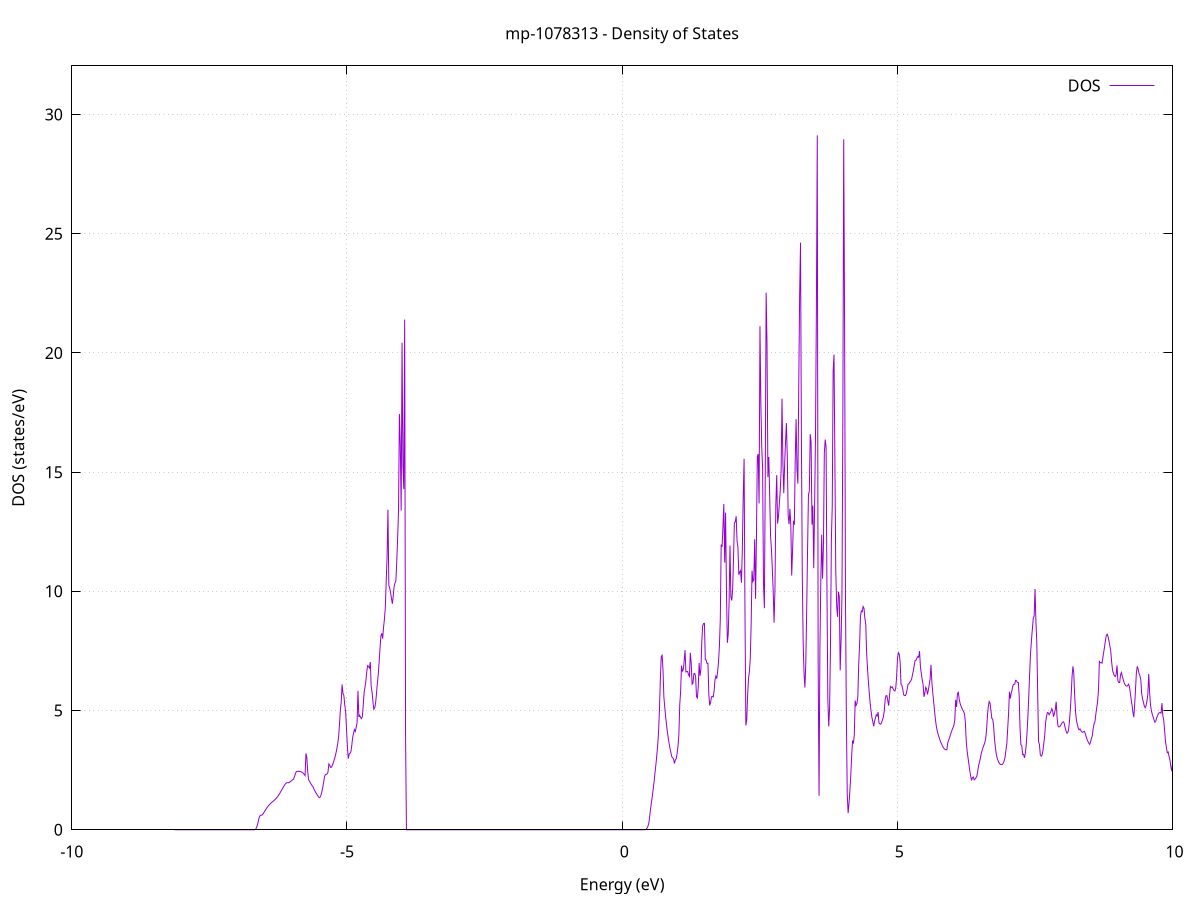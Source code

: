 set title 'mp-1078313 - Density of States'
set xlabel 'Energy (eV)'
set ylabel 'DOS (states/eV)'
set grid
set xrange [-10:10]
set yrange [0:32.042]
set xzeroaxis lt -1
set terminal png size 800,600
set output 'mp-1078313_dos_gnuplot.png'
plot '-' using 1:2 with lines title 'DOS'
-8.132000 0.000000
-8.116000 0.000000
-8.099900 0.000000
-8.083900 0.000000
-8.067900 0.000000
-8.051900 0.000000
-8.035900 0.000000
-8.019800 0.000000
-8.003800 0.000000
-7.987800 0.000000
-7.971800 0.000000
-7.955800 0.000000
-7.939800 0.000000
-7.923700 0.000000
-7.907700 0.000000
-7.891700 0.000000
-7.875700 0.000000
-7.859700 0.000000
-7.843600 0.000000
-7.827600 0.000000
-7.811600 0.000000
-7.795600 0.000000
-7.779600 0.000000
-7.763600 0.000000
-7.747500 0.000000
-7.731500 0.000000
-7.715500 0.000000
-7.699500 0.000000
-7.683500 0.000000
-7.667400 0.000000
-7.651400 0.000000
-7.635400 0.000000
-7.619400 0.000000
-7.603400 0.000000
-7.587400 0.000000
-7.571300 0.000000
-7.555300 0.000000
-7.539300 0.000000
-7.523300 0.000000
-7.507300 0.000000
-7.491200 0.000000
-7.475200 0.000000
-7.459200 0.000000
-7.443200 0.000000
-7.427200 0.000000
-7.411100 0.000000
-7.395100 0.000000
-7.379100 0.000000
-7.363100 0.000000
-7.347100 0.000000
-7.331100 0.000000
-7.315000 0.000000
-7.299000 0.000000
-7.283000 0.000000
-7.267000 0.000000
-7.251000 0.000000
-7.234900 0.000000
-7.218900 0.000000
-7.202900 0.000000
-7.186900 0.000000
-7.170900 0.000000
-7.154900 0.000000
-7.138800 0.000000
-7.122800 0.000000
-7.106800 0.000000
-7.090800 0.000000
-7.074800 0.000000
-7.058700 0.000000
-7.042700 0.000000
-7.026700 0.000000
-7.010700 0.000000
-6.994700 0.000000
-6.978700 0.000000
-6.962600 0.000000
-6.946600 0.000000
-6.930600 0.000000
-6.914600 0.000000
-6.898600 0.000000
-6.882500 0.000000
-6.866500 0.000000
-6.850500 0.000000
-6.834500 0.000000
-6.818500 0.000000
-6.802400 0.000000
-6.786400 0.000000
-6.770400 0.000000
-6.754400 0.000000
-6.738400 0.000000
-6.722400 0.000000
-6.706300 0.000000
-6.690300 0.000000
-6.674300 0.000200
-6.658300 0.026800
-6.642300 0.098400
-6.626200 0.215000
-6.610200 0.361300
-6.594200 0.523900
-6.578200 0.593300
-6.562200 0.614900
-6.546200 0.610500
-6.530100 0.650300
-6.514100 0.707400
-6.498100 0.766000
-6.482100 0.825800
-6.466100 0.883400
-6.450000 0.937300
-6.434000 0.987400
-6.418000 1.032900
-6.402000 1.068800
-6.386000 1.109400
-6.369900 1.142900
-6.353900 1.173700
-6.337900 1.203100
-6.321900 1.235300
-6.305900 1.271600
-6.289900 1.311600
-6.273800 1.352700
-6.257800 1.398000
-6.241800 1.448900
-6.225800 1.506400
-6.209800 1.571500
-6.193700 1.640000
-6.177700 1.701400
-6.161700 1.764500
-6.145700 1.828800
-6.129700 1.891700
-6.113700 1.940100
-6.097600 1.967100
-6.081600 1.976800
-6.065600 1.972400
-6.049600 1.983100
-6.033600 2.012700
-6.017500 2.041900
-6.001500 2.070700
-5.985500 2.099200
-5.969500 2.127300
-5.953500 2.230300
-5.937500 2.347100
-5.921400 2.439600
-5.905400 2.449800
-5.889400 2.453600
-5.873400 2.452700
-5.857400 2.447200
-5.841300 2.437100
-5.825300 2.422200
-5.809300 2.400900
-5.793300 2.368100
-5.777300 2.324100
-5.761200 2.274100
-5.745200 3.203700
-5.729200 3.022300
-5.713200 2.436400
-5.697200 2.103300
-5.681200 2.034600
-5.665100 1.968800
-5.649100 1.906000
-5.633100 1.846000
-5.617100 1.802700
-5.601100 1.707400
-5.585000 1.641800
-5.569000 1.570400
-5.553000 1.514600
-5.537000 1.452200
-5.521000 1.391300
-5.505000 1.349200
-5.488900 1.366600
-5.472900 1.445900
-5.456900 1.594200
-5.440900 1.769400
-5.424900 1.969300
-5.408800 2.219500
-5.392800 2.312400
-5.376800 2.322000
-5.360800 2.342900
-5.344800 2.419500
-5.328800 2.761900
-5.312700 2.707200
-5.296700 2.614100
-5.280700 2.628400
-5.264700 2.709400
-5.248700 2.809300
-5.232600 2.931300
-5.216600 3.046100
-5.200600 3.210700
-5.184600 3.395800
-5.168600 3.605500
-5.152500 3.888300
-5.136500 4.393500
-5.120500 4.998500
-5.104500 5.352500
-5.088500 6.096400
-5.072500 5.718400
-5.056400 5.630900
-5.040400 5.234700
-5.024400 4.960500
-5.008400 4.237700
-4.992400 3.494600
-4.976300 2.984400
-4.960300 3.178400
-4.944300 3.206600
-4.928300 3.270900
-4.912300 3.548800
-4.896300 3.876900
-4.880200 4.055400
-4.864200 4.202900
-4.848200 4.123000
-4.832200 4.302600
-4.816200 4.494300
-4.800100 5.825500
-4.784100 4.727400
-4.768100 4.799500
-4.752100 4.711200
-4.736100 4.662200
-4.720000 4.760200
-4.704000 5.244400
-4.688000 5.765600
-4.672000 5.996600
-4.656000 6.256200
-4.640000 6.645000
-4.623900 6.887000
-4.607900 6.846100
-4.591900 6.784900
-4.575900 7.035900
-4.559900 6.018700
-4.543800 5.767500
-4.527800 5.365500
-4.511800 5.053400
-4.495800 5.115900
-4.479800 5.309700
-4.463800 5.707400
-4.447700 6.156100
-4.431700 6.502300
-4.415700 7.035400
-4.399700 7.611100
-4.383700 8.130200
-4.367600 8.237900
-4.351600 8.018200
-4.335600 8.481900
-4.319600 8.835500
-4.303600 9.300400
-4.287600 10.393000
-4.271500 11.420500
-4.255500 13.422700
-4.239500 10.251500
-4.223500 10.146500
-4.207500 9.948500
-4.191400 9.704100
-4.175400 9.480000
-4.159400 9.811600
-4.143400 10.205900
-4.127400 10.350700
-4.111300 10.443000
-4.095300 11.254100
-4.079300 12.242300
-4.063300 13.359400
-4.047300 17.441200
-4.031300 16.176900
-4.015200 13.389800
-3.999200 20.432600
-3.983200 15.266600
-3.967200 14.288300
-3.951200 21.401900
-3.935100 3.861100
-3.919100 0.000000
-3.903100 0.000000
-3.887100 0.000000
-3.871100 0.000000
-3.855100 0.000000
-3.839000 0.000000
-3.823000 0.000000
-3.807000 0.000000
-3.791000 0.000000
-3.775000 0.000000
-3.758900 0.000000
-3.742900 0.000000
-3.726900 0.000000
-3.710900 0.000000
-3.694900 0.000000
-3.678800 0.000000
-3.662800 0.000000
-3.646800 0.000000
-3.630800 0.000000
-3.614800 0.000000
-3.598800 0.000000
-3.582700 0.000000
-3.566700 0.000000
-3.550700 0.000000
-3.534700 0.000000
-3.518700 0.000000
-3.502600 0.000000
-3.486600 0.000000
-3.470600 0.000000
-3.454600 0.000000
-3.438600 0.000000
-3.422600 0.000000
-3.406500 0.000000
-3.390500 0.000000
-3.374500 0.000000
-3.358500 0.000000
-3.342500 0.000000
-3.326400 0.000000
-3.310400 0.000000
-3.294400 0.000000
-3.278400 0.000000
-3.262400 0.000000
-3.246400 0.000000
-3.230300 0.000000
-3.214300 0.000000
-3.198300 0.000000
-3.182300 0.000000
-3.166300 0.000000
-3.150200 0.000000
-3.134200 0.000000
-3.118200 0.000000
-3.102200 0.000000
-3.086200 0.000000
-3.070100 0.000000
-3.054100 0.000000
-3.038100 0.000000
-3.022100 0.000000
-3.006100 0.000000
-2.990100 0.000000
-2.974000 0.000000
-2.958000 0.000000
-2.942000 0.000000
-2.926000 0.000000
-2.910000 0.000000
-2.893900 0.000000
-2.877900 0.000000
-2.861900 0.000000
-2.845900 0.000000
-2.829900 0.000000
-2.813900 0.000000
-2.797800 0.000000
-2.781800 0.000000
-2.765800 0.000000
-2.749800 0.000000
-2.733800 0.000000
-2.717700 0.000000
-2.701700 0.000000
-2.685700 0.000000
-2.669700 0.000000
-2.653700 0.000000
-2.637700 0.000000
-2.621600 0.000000
-2.605600 0.000000
-2.589600 0.000000
-2.573600 0.000000
-2.557600 0.000000
-2.541500 0.000000
-2.525500 0.000000
-2.509500 0.000000
-2.493500 0.000000
-2.477500 0.000000
-2.461400 0.000000
-2.445400 0.000000
-2.429400 0.000000
-2.413400 0.000000
-2.397400 0.000000
-2.381400 0.000000
-2.365300 0.000000
-2.349300 0.000000
-2.333300 0.000000
-2.317300 0.000000
-2.301300 0.000000
-2.285200 0.000000
-2.269200 0.000000
-2.253200 0.000000
-2.237200 0.000000
-2.221200 0.000000
-2.205200 0.000000
-2.189100 0.000000
-2.173100 0.000000
-2.157100 0.000000
-2.141100 0.000000
-2.125100 0.000000
-2.109000 0.000000
-2.093000 0.000000
-2.077000 0.000000
-2.061000 0.000000
-2.045000 0.000000
-2.028900 0.000000
-2.012900 0.000000
-1.996900 0.000000
-1.980900 0.000000
-1.964900 0.000000
-1.948900 0.000000
-1.932800 0.000000
-1.916800 0.000000
-1.900800 0.000000
-1.884800 0.000000
-1.868800 0.000000
-1.852700 0.000000
-1.836700 0.000000
-1.820700 0.000000
-1.804700 0.000000
-1.788700 0.000000
-1.772700 0.000000
-1.756600 0.000000
-1.740600 0.000000
-1.724600 0.000000
-1.708600 0.000000
-1.692600 0.000000
-1.676500 0.000000
-1.660500 0.000000
-1.644500 0.000000
-1.628500 0.000000
-1.612500 0.000000
-1.596500 0.000000
-1.580400 0.000000
-1.564400 0.000000
-1.548400 0.000000
-1.532400 0.000000
-1.516400 0.000000
-1.500300 0.000000
-1.484300 0.000000
-1.468300 0.000000
-1.452300 0.000000
-1.436300 0.000000
-1.420200 0.000000
-1.404200 0.000000
-1.388200 0.000000
-1.372200 0.000000
-1.356200 0.000000
-1.340200 0.000000
-1.324100 0.000000
-1.308100 0.000000
-1.292100 0.000000
-1.276100 0.000000
-1.260100 0.000000
-1.244000 0.000000
-1.228000 0.000000
-1.212000 0.000000
-1.196000 0.000000
-1.180000 0.000000
-1.164000 0.000000
-1.147900 0.000000
-1.131900 0.000000
-1.115900 0.000000
-1.099900 0.000000
-1.083900 0.000000
-1.067800 0.000000
-1.051800 0.000000
-1.035800 0.000000
-1.019800 0.000000
-1.003800 0.000000
-0.987800 0.000000
-0.971700 0.000000
-0.955700 0.000000
-0.939700 0.000000
-0.923700 0.000000
-0.907700 0.000000
-0.891600 0.000000
-0.875600 0.000000
-0.859600 0.000000
-0.843600 0.000000
-0.827600 0.000000
-0.811500 0.000000
-0.795500 0.000000
-0.779500 0.000000
-0.763500 0.000000
-0.747500 0.000000
-0.731500 0.000000
-0.715400 0.000000
-0.699400 0.000000
-0.683400 0.000000
-0.667400 0.000000
-0.651400 0.000000
-0.635300 0.000000
-0.619300 0.000000
-0.603300 0.000000
-0.587300 0.000000
-0.571300 0.000000
-0.555300 0.000000
-0.539200 0.000000
-0.523200 0.000000
-0.507200 0.000000
-0.491200 0.000000
-0.475200 0.000000
-0.459100 0.000000
-0.443100 0.000000
-0.427100 0.000000
-0.411100 0.000000
-0.395100 0.000000
-0.379000 0.000000
-0.363000 0.000000
-0.347000 0.000000
-0.331000 0.000000
-0.315000 0.000000
-0.299000 0.000000
-0.282900 0.000000
-0.266900 0.000000
-0.250900 0.000000
-0.234900 0.000000
-0.218900 0.000000
-0.202800 0.000000
-0.186800 0.000000
-0.170800 0.000000
-0.154800 0.000000
-0.138800 0.000000
-0.122800 0.000000
-0.106700 0.000000
-0.090700 0.000000
-0.074700 0.000000
-0.058700 0.000000
-0.042700 0.000000
-0.026600 0.000000
-0.010600 0.000000
0.005400 0.000000
0.021400 0.000000
0.037400 0.000000
0.053400 0.000000
0.069500 0.000000
0.085500 0.000000
0.101500 0.000000
0.117500 0.000000
0.133500 0.000000
0.149600 0.000000
0.165600 0.000000
0.181600 0.000000
0.197600 0.000000
0.213600 0.000000
0.229700 0.000000
0.245700 0.000000
0.261700 0.000000
0.277700 0.000000
0.293700 0.000000
0.309700 0.000000
0.325800 0.000000
0.341800 0.000000
0.357800 0.000000
0.373800 0.000000
0.389800 0.000000
0.405900 0.000000
0.421900 0.002200
0.437900 0.026400
0.453900 0.077200
0.469900 0.154500
0.485900 0.293100
0.502000 0.584800
0.518000 0.913600
0.534000 1.176200
0.550000 1.447800
0.566000 1.736700
0.582100 2.058800
0.598100 2.417500
0.614100 2.749900
0.630100 3.141200
0.646100 3.558400
0.662100 4.121200
0.678200 5.034000
0.694200 6.319300
0.710200 7.261600
0.726200 7.318700
0.742200 6.720000
0.758300 5.573700
0.774300 5.133700
0.790300 4.744100
0.806300 4.405000
0.822300 4.103100
0.838400 3.835600
0.854400 3.610200
0.870400 3.401100
0.886400 3.232600
0.902400 3.057600
0.918400 3.026200
0.934500 2.969000
0.950500 2.778800
0.966500 2.931600
0.982500 2.976500
0.998500 3.202600
1.014600 3.493100
1.030600 3.975600
1.046600 5.238900
1.062600 5.811400
1.078600 6.882600
1.094600 6.654700
1.110700 6.719700
1.126700 7.067100
1.142700 7.537000
1.158700 6.619500
1.174700 6.635500
1.190800 6.635000
1.206800 6.500600
1.222800 6.435300
1.238800 7.422800
1.254800 7.008100
1.270900 6.107700
1.286900 6.150700
1.302900 6.547500
1.318900 6.556800
1.334900 6.437900
1.350900 5.585200
1.367000 5.528000
1.383000 5.997900
1.399000 6.994200
1.415000 6.458900
1.431000 6.724100
1.447100 7.884900
1.463100 8.550200
1.479100 8.650700
1.495100 8.659500
1.511100 7.131700
1.527100 7.120100
1.543200 6.976000
1.559200 6.979100
1.575200 5.679800
1.591200 5.213200
1.607200 5.347300
1.623300 5.570600
1.639300 5.601600
1.655300 5.571400
1.671300 5.831500
1.687300 6.297400
1.703300 6.447300
1.719400 6.341300
1.735400 6.651800
1.751400 7.051900
1.767400 7.707500
1.783400 8.814100
1.799500 11.958200
1.815500 11.869400
1.831500 12.683000
1.847500 13.664800
1.863500 11.207500
1.879600 13.304900
1.895600 10.018200
1.911600 7.840600
1.927600 8.211800
1.943600 9.592600
1.959600 11.922300
1.975700 9.762100
1.991700 9.619100
2.007700 10.070500
2.023700 11.374200
2.039700 12.881100
2.055800 12.917100
2.071800 13.151500
2.087800 12.115000
2.103800 11.847700
2.119800 10.695100
2.135800 10.803600
2.151900 10.870300
2.167900 10.361300
2.183900 11.774200
2.199900 13.959400
2.215900 15.559400
2.232000 9.096900
2.248000 4.379300
2.264000 4.606700
2.280000 5.638900
2.296000 6.350000
2.312000 6.626900
2.328100 7.184800
2.344100 8.602900
2.360100 10.869100
2.376100 10.417700
2.392100 10.489400
2.408200 12.187500
2.424200 9.687900
2.440200 12.237700
2.456200 15.654500
2.472200 15.765700
2.488300 13.686600
2.504300 21.125700
2.520300 17.919800
2.536300 16.068000
2.552300 15.123100
2.568300 10.334800
2.584400 9.294800
2.600400 14.822100
2.616400 22.530300
2.632400 20.381300
2.648400 14.797500
2.664500 15.636700
2.680500 14.064900
2.696500 12.330500
2.712500 11.775300
2.728500 10.952000
2.744500 10.029000
2.760600 8.687100
2.776600 10.099200
2.792600 13.626500
2.808600 14.875800
2.824600 12.840100
2.840700 13.151300
2.856700 13.696300
2.872700 14.231400
2.888700 15.073300
2.904700 18.084600
2.920800 15.410200
2.936800 14.115600
2.952800 15.342600
2.968800 16.271000
2.984800 17.061400
3.000800 15.643000
3.016900 13.186400
3.032900 12.815500
3.048900 13.463000
3.064900 12.758200
3.080900 10.662900
3.097000 11.747400
3.113000 12.961700
3.129000 12.794200
3.145000 15.494200
3.161000 17.222800
3.177000 15.105700
3.193100 14.519400
3.209100 18.636600
3.225100 22.428800
3.241100 24.627600
3.257100 16.446000
3.273200 10.682800
3.289200 7.851100
3.305200 6.547300
3.321200 5.965900
3.337200 7.029100
3.353200 9.209400
3.369300 11.768400
3.385300 14.055000
3.401300 14.210600
3.417300 16.593400
3.433300 16.263800
3.449400 12.797500
3.465400 13.593900
3.481400 10.973500
3.497400 13.639700
3.513400 16.568200
3.529500 21.810900
3.545500 29.129000
3.561500 6.960900
3.577500 1.427500
3.593500 7.579900
3.609500 10.387100
3.625600 12.377900
3.641600 10.531100
3.657600 11.913400
3.673600 15.797500
3.689600 16.368600
3.705700 16.063100
3.721700 9.989000
3.737700 5.450100
3.753700 4.333600
3.769700 5.130300
3.785700 7.718600
3.801800 12.181500
3.817800 13.578500
3.833800 19.232600
3.849800 19.932500
3.865800 15.398000
3.881900 10.830200
3.897900 9.402600
3.913900 8.932900
3.929900 9.985700
3.945900 9.775000
3.961900 6.687300
3.978000 7.936900
3.994000 9.784900
4.010000 17.058300
4.026000 28.962500
4.042000 21.180800
4.058100 9.680400
4.074100 4.793600
4.090100 1.489800
4.106100 0.698500
4.122100 1.116900
4.138200 1.649700
4.154200 2.275200
4.170200 3.078000
4.186200 3.740200
4.202200 3.617300
4.218200 3.976900
4.234300 5.421400
4.250300 5.213800
4.266300 5.295800
4.282300 5.580300
4.298300 6.943300
4.314400 7.746200
4.330400 8.978800
4.346400 9.178600
4.362400 9.144000
4.378400 9.364400
4.394400 9.294500
4.410500 8.869700
4.426500 8.624000
4.442500 7.402900
4.458500 6.760400
4.474500 6.212100
4.490600 5.734000
4.506600 5.310700
4.522600 4.988100
4.538600 4.708200
4.554600 4.529400
4.570700 4.338600
4.586700 4.554000
4.602700 4.692300
4.618700 4.827300
4.634700 4.775200
4.650700 4.936000
4.666800 4.474000
4.682800 4.440700
4.698800 4.428200
4.714800 4.504400
4.730800 4.617400
4.746900 4.732700
4.762900 4.995400
4.778900 5.463000
4.794900 5.626100
4.810900 5.623900
4.826900 5.417100
4.843000 5.206600
4.859000 5.643100
4.875000 6.010000
4.891000 5.969100
4.907000 5.994000
4.923100 5.907700
4.939100 5.843900
4.955100 5.819800
4.971100 5.932200
4.987100 6.420600
5.003100 7.186600
5.019200 7.428500
5.035200 7.365600
5.051200 7.040700
5.067200 6.098000
5.083200 6.050700
5.099300 5.892000
5.115300 5.661200
5.131300 5.628200
5.147300 5.631100
5.163300 5.709900
5.179400 5.900700
5.195400 6.113900
5.211400 6.125400
5.227400 6.197200
5.243400 6.238900
5.259400 6.317200
5.275500 6.497700
5.291500 6.671900
5.307500 6.909100
5.323500 7.100700
5.339500 7.111800
5.355600 7.196600
5.371600 7.270000
5.387600 7.240500
5.403600 7.493500
5.419600 6.852800
5.435600 6.549700
5.451700 6.304900
5.467700 6.100800
5.483700 5.577000
5.499700 5.726800
5.515700 5.976600
5.531800 5.907000
5.547800 5.678500
5.563800 5.860800
5.579800 6.083800
5.595800 6.326200
5.611800 6.922800
5.627900 6.187900
5.643900 5.767000
5.659900 5.369200
5.675900 4.997200
5.691900 4.633700
5.708000 4.355100
5.724000 4.158500
5.740000 4.020200
5.756000 3.897500
5.772000 3.780400
5.788100 3.682000
5.804100 3.598500
5.820100 3.515400
5.836100 3.450200
5.852100 3.401600
5.868100 3.370600
5.884200 3.357300
5.900200 3.361600
5.916200 3.641400
5.932200 3.752600
5.948200 3.853700
5.964300 3.980700
5.980300 4.099900
5.996300 4.196400
6.012300 4.281100
6.028300 4.383300
6.044300 4.609900
6.060400 5.450600
6.076400 5.150200
6.092400 5.722900
6.108400 5.766600
6.124400 5.475700
6.140500 5.303800
6.156500 5.195800
6.172500 5.099700
6.188500 5.020900
6.204500 4.956900
6.220600 4.865400
6.236600 4.505800
6.252600 3.702200
6.268600 3.298300
6.284600 3.020700
6.300600 2.756100
6.316700 2.468800
6.332700 2.247900
6.348700 2.069200
6.364700 2.186600
6.380700 2.215600
6.396800 2.094700
6.412800 2.129200
6.428800 2.178000
6.444800 2.250000
6.460800 2.463400
6.476800 2.695700
6.492900 2.835300
6.508900 3.005100
6.524900 3.183600
6.540900 3.332400
6.556900 3.449200
6.573000 3.548200
6.589000 3.652500
6.605000 3.816700
6.621000 4.179800
6.637000 4.778500
6.653000 5.163700
6.669100 5.378300
6.685100 5.304000
6.701100 4.985200
6.717100 4.670800
6.733100 4.637800
6.749200 4.367900
6.765200 3.825400
6.781200 3.467400
6.797200 3.178600
6.813200 3.012900
6.829300 2.912700
6.845300 2.822600
6.861300 2.761600
6.877300 2.736500
6.893300 2.733900
6.909300 2.745700
6.925400 2.795700
6.941400 2.890300
6.957400 3.038100
6.973400 3.339700
6.989400 3.590900
7.005500 4.242000
7.021500 4.890300
7.037500 5.786600
7.053500 5.507100
7.069500 5.733800
7.085500 5.872500
7.101600 6.060600
7.117600 6.100200
7.133600 6.108400
7.149600 6.267200
7.165600 6.251100
7.181700 6.181300
7.197700 6.181100
7.213700 5.655500
7.229700 4.265200
7.245700 3.568200
7.261700 3.521900
7.277800 3.153800
7.293800 3.167300
7.309800 3.019300
7.325800 3.205500
7.341800 3.557200
7.357900 4.094900
7.373900 4.816300
7.389900 5.688100
7.405900 6.641900
7.421900 7.450400
7.438000 7.964300
7.454000 8.430600
7.470000 8.868400
7.486000 8.964000
7.502000 10.100000
7.518000 8.742300
7.534100 7.880200
7.550100 5.790100
7.566100 3.693400
7.582100 3.578700
7.598100 3.145200
7.614200 3.088100
7.630200 3.135400
7.646200 3.332200
7.662200 3.635500
7.678200 3.951000
7.694200 4.481100
7.710300 4.749300
7.726300 4.917600
7.742300 4.909700
7.758300 4.823800
7.774300 4.891100
7.790400 4.959900
7.806400 5.080400
7.822400 4.991100
7.838400 4.742100
7.854400 4.877200
7.870500 5.044900
7.886500 5.371700
7.902500 4.723900
7.918500 4.359700
7.934500 4.316000
7.950500 4.322000
7.966600 4.372100
7.982600 4.446600
7.998600 4.498500
8.014600 4.531600
8.030600 4.483800
8.046700 4.314400
8.062700 4.167300
8.078700 4.058000
8.094700 4.061200
8.110700 4.182600
8.126700 4.515500
8.142800 5.002600
8.158800 5.631700
8.174800 6.427700
8.190800 6.856400
8.206800 6.546800
8.222900 5.600900
8.238900 4.941300
8.254900 4.576400
8.270900 4.413700
8.286900 4.269100
8.302900 4.192600
8.319000 4.228500
8.335000 4.157700
8.351000 4.109200
8.367000 4.086900
8.383000 4.110700
8.399100 4.128100
8.415100 4.034200
8.431100 3.907600
8.447100 3.795600
8.463100 3.702700
8.479200 3.638300
8.495200 3.583300
8.511200 3.680700
8.527200 3.832800
8.543200 3.955100
8.559200 4.251400
8.575300 4.450300
8.591300 4.537500
8.607300 4.853600
8.623300 5.127000
8.639300 5.377000
8.655400 5.872500
8.671400 7.058300
8.687400 7.005600
8.703400 7.007900
8.719400 6.988600
8.735400 7.228100
8.751500 7.469600
8.767500 7.709100
8.783500 7.968600
8.799500 8.166200
8.815500 8.201200
8.831600 8.081400
8.847600 7.897000
8.863600 7.699000
8.879600 7.459800
8.895600 7.005900
8.911600 6.679400
8.927700 6.553900
8.943700 6.459300
8.959700 6.429700
8.975700 6.511000
8.991700 6.892700
9.007800 6.246600
9.023800 6.179300
9.039800 6.174700
9.055800 6.492900
9.071800 6.595600
9.087900 6.441800
9.103900 6.305600
9.119900 6.178800
9.135900 6.093100
9.151900 6.043300
9.167900 6.028000
9.184000 6.038400
9.200000 6.105800
9.216000 6.022800
9.232000 5.770300
9.248000 5.493800
9.264100 5.234600
9.280100 4.941700
9.296100 4.723300
9.312100 5.217200
9.328100 5.898000
9.344100 6.595900
9.360200 6.855900
9.376200 6.729700
9.392200 6.553100
9.408200 6.460400
9.424200 6.289500
9.440300 5.703100
9.456300 5.490000
9.472300 5.345100
9.488300 5.185100
9.504300 5.115900
9.520400 5.211600
9.536400 5.406700
9.552400 5.689100
9.568400 6.534700
9.584400 5.759400
9.600400 5.234800
9.616500 4.992100
9.632500 4.845700
9.648500 4.727700
9.664500 4.614200
9.680500 4.511600
9.696600 4.560300
9.712600 4.703800
9.728600 4.780200
9.744600 4.872700
9.760600 4.909000
9.776600 4.921600
9.792700 4.891200
9.808700 5.312400
9.824700 4.776100
9.840700 4.611300
9.856700 4.153800
9.872800 3.692400
9.888800 3.455600
9.904800 3.232300
9.920800 3.264000
9.936800 3.083600
9.952800 2.939500
9.968900 2.670800
9.984900 2.461100
10.000900 2.758200
10.016900 2.263600
10.032900 2.193100
10.049000 2.180500
10.065000 2.201200
10.081000 2.220100
10.097000 2.244200
10.113000 2.282200
10.129100 2.316100
10.145100 2.216200
10.161100 2.147500
10.177100 2.096300
10.193100 2.059500
10.209100 2.037100
10.225200 2.071600
10.241200 2.077300
10.257200 2.091000
10.273200 2.113000
10.289200 2.145800
10.305300 2.192600
10.321300 2.253600
10.337300 2.351200
10.353300 2.611200
10.369300 3.075000
10.385300 3.417400
10.401400 3.467300
10.417400 3.688800
10.433400 3.735400
10.449400 3.792300
10.465400 3.931200
10.481500 4.059500
10.497500 4.190200
10.513500 4.332600
10.529500 4.475500
10.545500 4.618900
10.561500 4.931600
10.577600 5.170400
10.593600 6.016500
10.609600 6.437300
10.625600 6.568300
10.641600 6.548600
10.657700 7.016900
10.673700 5.879000
10.689700 5.166400
10.705700 4.952300
10.721700 4.721300
10.737800 4.459200
10.753800 4.357500
10.769800 4.347600
10.785800 4.352800
10.801800 4.367200
10.817800 4.390300
10.833900 4.348600
10.849900 4.365900
10.865900 4.396900
10.881900 4.427400
10.897900 4.533400
10.914000 4.501600
10.930000 4.422700
10.946000 4.387600
10.962000 4.438200
10.978000 4.508100
10.994000 4.466600
11.010100 4.287100
11.026100 4.165300
11.042100 4.081300
11.058100 3.941400
11.074100 3.405900
11.090200 2.955200
11.106200 2.616400
11.122200 2.377900
11.138200 2.262500
11.154200 2.264100
11.170300 2.325700
11.186300 2.358900
11.202300 2.409800
11.218300 2.476200
11.234300 2.557900
11.250300 2.654800
11.266400 2.767100
11.282400 2.899700
11.298400 3.133400
11.314400 3.447900
11.330400 3.731800
11.346500 3.964400
11.362500 4.018400
11.378500 3.928300
11.394500 3.833300
11.410500 3.728300
11.426500 3.793300
11.442600 3.876500
11.458600 3.990900
11.474600 4.448400
11.490600 4.470600
11.506600 4.587700
11.522700 4.322700
11.538700 4.005200
11.554700 3.769700
11.570700 3.666200
11.586700 3.589700
11.602700 3.524600
11.618800 3.459700
11.634800 3.471500
11.650800 3.216900
11.666800 2.441500
11.682800 1.906400
11.698900 1.502900
11.714900 1.346500
11.730900 1.447000
11.746900 1.578700
11.762900 1.668000
11.779000 1.849700
11.795000 1.935600
11.811000 2.031500
11.827000 2.045800
11.843000 2.145300
11.859000 2.259200
11.875100 2.389400
11.891100 2.538600
11.907100 2.735800
11.923100 2.995500
11.939100 3.267500
11.955200 3.486500
11.971200 3.714700
11.987200 4.028200
12.003200 4.237400
12.019200 4.268300
12.035200 4.257400
12.051300 4.191900
12.067300 4.056300
12.083300 3.623400
12.099300 3.556100
12.115300 3.492200
12.131400 3.650100
12.147400 3.390300
12.163400 3.506800
12.179400 3.672800
12.195400 3.922000
12.211400 3.975100
12.227500 3.782200
12.243500 3.709400
12.259500 3.779900
12.275500 3.955000
12.291500 3.893200
12.307600 3.904600
12.323600 3.880600
12.339600 3.919900
12.355600 4.010800
12.371600 4.113800
12.387700 4.229300
12.403700 4.370600
12.419700 4.563300
12.435700 4.796900
12.451700 5.082300
12.467700 5.849300
12.483800 6.768100
12.499800 6.716900
12.515800 6.602900
12.531800 6.365600
12.547800 6.118700
12.563900 6.114300
12.579900 6.400600
12.595900 6.556700
12.611900 6.354100
12.627900 6.167600
12.643900 5.884200
12.660000 5.678500
12.676000 5.451100
12.692000 5.302500
12.708000 5.211000
12.724000 5.244600
12.740100 5.321300
12.756100 5.407500
12.772100 5.524800
12.788100 6.002800
12.804100 6.498200
12.820200 7.020400
12.836200 6.181700
12.852200 5.774800
12.868200 5.429600
12.884200 4.669900
12.900200 4.334300
12.916300 4.219700
12.932300 4.206200
12.948300 4.189900
12.964300 4.197400
12.980300 4.340500
12.996400 4.391000
13.012400 4.450800
13.028400 4.555200
13.044400 4.752100
13.060400 4.998400
13.076400 5.424200
13.092500 6.165600
13.108500 7.317000
13.124500 8.256800
13.140500 8.609100
13.156500 8.465900
13.172600 7.805600
13.188600 7.226100
13.204600 6.615300
13.220600 5.770200
13.236600 5.859200
13.252600 5.381600
13.268700 5.722800
13.284700 6.285000
13.300700 6.640800
13.316700 6.798000
13.332700 6.845000
13.348800 6.841400
13.364800 7.067200
13.380800 7.230800
13.396800 7.244300
13.412800 7.040000
13.428900 6.566100
13.444900 6.336100
13.460900 6.240000
13.476900 6.019300
13.492900 5.651900
13.508900 5.318500
13.525000 4.931900
13.541000 4.524600
13.557000 4.266100
13.573000 4.303700
13.589000 4.368400
13.605100 4.383000
13.621100 4.663900
13.637100 4.917400
13.653100 5.099300
13.669100 5.358000
13.685100 5.714200
13.701200 6.173100
13.717200 6.742600
13.733200 7.324000
13.749200 7.816800
13.765200 6.909900
13.781300 5.487900
13.797300 4.697800
13.813300 4.589000
13.829300 4.540500
13.845300 4.531000
13.861400 4.552400
13.877400 4.592200
13.893400 4.604300
13.909400 4.809600
13.925400 5.328300
13.941400 6.147700
13.957500 6.872100
13.973500 7.837300
13.989500 7.942800
14.005500 7.970000
14.021500 8.011300
14.037600 7.940000
14.053600 8.315800
14.069600 8.226600
14.085600 8.021700
14.101600 7.732800
14.117600 7.515500
14.133700 7.168000
14.149700 7.920700
14.165700 5.904700
14.181700 5.583400
14.197700 5.327800
14.213800 5.215200
14.229800 5.110300
14.245800 5.085400
14.261800 5.702300
14.277800 7.593200
14.293800 7.351600
14.309900 7.299000
14.325900 7.188500
14.341900 7.125000
14.357900 6.402300
14.373900 6.027000
14.390000 5.864600
14.406000 5.698600
14.422000 5.556200
14.438000 5.457900
14.454000 5.438200
14.470100 5.523500
14.486100 5.725300
14.502100 6.033700
14.518100 6.205400
14.534100 6.434900
14.550100 6.609300
14.566200 6.725600
14.582200 6.798400
14.598200 7.196900
14.614200 7.175900
14.630200 7.089300
14.646300 7.164400
14.662300 7.619400
14.678300 7.632400
14.694300 7.292200
14.710300 7.067400
14.726300 6.836400
14.742400 7.191500
14.758400 7.285700
14.774400 7.419500
14.790400 7.345800
14.806400 7.277100
14.822500 7.383200
14.838500 7.420200
14.854500 7.289100
14.870500 6.998600
14.886500 6.747700
14.902500 6.607900
14.918600 6.462200
14.934600 6.370900
14.950600 6.342500
14.966600 6.304200
14.982600 6.283700
14.998700 6.298400
15.014700 6.305500
15.030700 6.294700
15.046700 6.242400
15.062700 6.257100
15.078800 6.304600
15.094800 6.360100
15.110800 6.508000
15.126800 6.659200
15.142800 6.801000
15.158800 6.892900
15.174900 6.941500
15.190900 7.088300
15.206900 6.820500
15.222900 6.632100
15.238900 6.673400
15.255000 6.903300
15.271000 6.857700
15.287000 6.809200
15.303000 6.686100
15.319000 6.875100
15.335000 7.006700
15.351100 7.126200
15.367100 7.132600
15.383100 7.049600
15.399100 6.762200
15.415100 6.545200
15.431200 6.661900
15.447200 6.764800
15.463200 6.360600
15.479200 6.239900
15.495200 6.151200
15.511300 6.301800
15.527300 6.430900
15.543300 6.264600
15.559300 6.280600
15.575300 6.368200
15.591300 6.523800
15.607400 6.653500
15.623400 6.819300
15.639400 6.948600
15.655400 7.058400
15.671400 7.137400
15.687500 7.304500
15.703500 6.717700
15.719500 6.631600
15.735500 6.548200
15.751500 6.673400
15.767500 6.237700
15.783600 6.126000
15.799600 6.142000
15.815600 6.153600
15.831600 6.068000
15.847600 5.956300
15.863700 5.896400
15.879700 5.875700
15.895700 5.870400
15.911700 5.866200
15.927700 6.124400
15.943700 6.569200
15.959800 7.353000
15.975800 8.509600
15.991800 8.585500
16.007800 8.697300
16.023800 8.756100
16.039900 8.715800
16.055900 8.546700
16.071900 8.001900
16.087900 7.314000
16.103900 7.487500
16.120000 6.928700
16.136000 6.374600
16.152000 6.369400
16.168000 6.387400
16.184000 6.624500
16.200000 6.774200
16.216100 7.168600
16.232100 7.668200
16.248100 8.748600
16.264100 9.280500
16.280100 9.169000
16.296200 9.207300
16.312200 9.240700
16.328200 9.201500
16.344200 8.925700
16.360200 8.719600
16.376200 9.218700
16.392300 8.812200
16.408300 8.631400
16.424300 8.359100
16.440300 8.064400
16.456300 7.883800
16.472400 7.709000
16.488400 7.588100
16.504400 7.495200
16.520400 7.415000
16.536400 8.321000
16.552400 7.980900
16.568500 7.729500
16.584500 7.513500
16.600500 7.292100
16.616500 7.011400
16.632500 6.533500
16.648600 6.417700
16.664600 6.536200
16.680600 6.751800
16.696600 6.852200
16.712600 6.956200
16.728700 7.128800
16.744700 7.641700
16.760700 7.931900
16.776700 7.659800
16.792700 8.239900
16.808700 8.882500
16.824800 9.671700
16.840800 8.363800
16.856800 7.274200
16.872800 6.907200
16.888800 6.398300
16.904900 6.012200
16.920900 5.905600
16.936900 7.461300
16.952900 8.093600
16.968900 8.085100
16.984900 8.191500
17.001000 8.395100
17.017000 8.533900
17.033000 8.084000
17.049000 7.795200
17.065000 7.449400
17.081100 7.175700
17.097100 6.687300
17.113100 6.317900
17.129100 6.127200
17.145100 6.053500
17.161200 6.168400
17.177200 6.403400
17.193200 6.816400
17.209200 7.637300
17.225200 10.118300
17.241200 10.048100
17.257300 7.645700
17.273300 6.340200
17.289300 5.795500
17.305300 5.797000
17.321300 5.657800
17.337400 5.650900
17.353400 5.851400
17.369400 6.128100
17.385400 6.420100
17.401400 6.728900
17.417400 7.056800
17.433500 7.217500
17.449500 7.119100
17.465500 7.048600
17.481500 6.906400
17.497500 6.611300
17.513600 5.976100
17.529600 5.877600
17.545600 6.005500
17.561600 6.592900
17.577600 7.186000
17.593600 7.707900
17.609700 8.162300
17.625700 8.436900
17.641700 9.011600
17.657700 8.534700
17.673700 8.110500
17.689800 7.687300
17.705800 7.305200
17.721800 7.203800
17.737800 7.421500
17.753800 8.718300
17.769900 8.758700
17.785900 8.985100
17.801900 9.034900
17.817900 9.149600
17.833900 9.360100
17.849900 9.394400
17.866000 10.190500
17.882000 9.964800
17.898000 9.885400
17.914000 9.751200
17.930000 9.458700
17.946100 9.118500
17.962100 8.627700
17.978100 7.998400
17.994100 7.643200
18.010100 7.161200
18.026100 7.003000
18.042200 7.190500
18.058200 7.161300
18.074200 7.217000
18.090200 7.438900
18.106200 7.636700
18.122300 7.821900
18.138300 7.746500
18.154300 7.631400
18.170300 7.529800
18.186300 7.724300
18.202300 7.789700
18.218400 7.854000
18.234400 7.657600
18.250400 7.587600
18.266400 8.073400
18.282400 7.368000
18.298500 7.327900
18.314500 7.217500
18.330500 7.068900
18.346500 6.987700
18.362500 7.007700
18.378600 7.130800
18.394600 7.428300
18.410600 7.630500
18.426600 7.743900
18.442600 7.948900
18.458600 8.158300
18.474700 8.054200
18.490700 8.235100
18.506700 8.485800
18.522700 8.603700
18.538700 8.969300
18.554800 9.030000
18.570800 8.924400
18.586800 9.029800
18.602800 9.021700
18.618800 9.052200
18.634800 9.033700
18.650900 8.987600
18.666900 8.936000
18.682900 8.891200
18.698900 8.708000
18.714900 8.507000
18.731000 8.606800
18.747000 8.741100
18.763000 8.991500
18.779000 9.343600
18.795000 9.339400
18.811100 9.612900
18.827100 10.287400
18.843100 9.581100
18.859100 8.825600
18.875100 8.904400
18.891100 8.988700
18.907200 9.314200
18.923200 9.423800
18.939200 9.088800
18.955200 9.225600
18.971200 9.190600
18.987300 9.182300
19.003300 9.279700
19.019300 9.472100
19.035300 9.835500
19.051300 9.728100
19.067300 10.243500
19.083400 10.692700
19.099400 11.036100
19.115400 10.785200
19.131400 10.259200
19.147400 9.390000
19.163500 9.366300
19.179500 9.001200
19.195500 8.663100
19.211500 8.572400
19.227500 8.589100
19.243500 8.691700
19.259600 8.787500
19.275600 8.889700
19.291600 9.108500
19.307600 9.506300
19.323600 10.065200
19.339700 10.644500
19.355700 10.788700
19.371700 10.606500
19.387700 10.012100
19.403700 9.688100
19.419800 9.494700
19.435800 9.625200
19.451800 9.668000
19.467800 9.649100
19.483800 9.589100
19.499800 9.337800
19.515900 9.308500
19.531900 9.375900
19.547900 11.778600
19.563900 9.527300
19.579900 9.342500
19.596000 9.333600
19.612000 8.764100
19.628000 8.748300
19.644000 8.872400
19.660000 9.144600
19.676000 9.755100
19.692100 10.575400
19.708100 10.965500
19.724100 11.299100
19.740100 11.515000
19.756100 11.469500
19.772200 11.167600
19.788200 10.738000
19.804200 10.567000
19.820200 10.357900
19.836200 10.361000
19.852200 10.435000
19.868300 10.396000
19.884300 10.363700
19.900300 10.896900
19.916300 10.932400
19.932300 11.016100
19.948400 11.404200
19.964400 11.706500
19.980400 11.798700
19.996400 11.786500
20.012400 11.200800
20.028500 10.938300
20.044500 10.647100
20.060500 10.464600
20.076500 10.656000
20.092500 10.882400
20.108500 11.026500
20.124600 11.243000
20.140600 11.189500
20.156600 10.982200
20.172600 10.261300
20.188600 9.465100
20.204700 9.147800
20.220700 8.950900
20.236700 8.828300
20.252700 8.991900
20.268700 9.280700
20.284700 10.240300
20.300800 10.751000
20.316800 10.935800
20.332800 10.174000
20.348800 9.838400
20.364800 9.677100
20.380900 9.848200
20.396900 9.985700
20.412900 9.726600
20.428900 9.577700
20.444900 9.476200
20.461000 9.363500
20.477000 9.506600
20.493000 9.165000
20.509000 8.950300
20.525000 8.481700
20.541000 8.119400
20.557100 7.456700
20.573100 7.228200
20.589100 7.154000
20.605100 7.190500
20.621100 7.297800
20.637200 7.072100
20.653200 6.912100
20.669200 6.901400
20.685200 7.241400
20.701200 7.676200
20.717200 8.902500
20.733300 9.433500
20.749300 9.448300
20.765300 9.100100
20.781300 8.713600
20.797300 8.342600
20.813400 7.936700
20.829400 7.762000
20.845400 7.859400
20.861400 8.119100
20.877400 8.456400
20.893400 8.324800
20.909500 8.351300
20.925500 8.294100
20.941500 8.473400
20.957500 8.782700
20.973500 9.056900
20.989600 9.070400
21.005600 8.520100
21.021600 8.362300
21.037600 8.502800
21.053600 8.673300
21.069700 8.773600
21.085700 8.859000
21.101700 8.835600
21.117700 9.169300
21.133700 9.283300
21.149700 9.287800
21.165800 9.386600
21.181800 9.657500
21.197800 9.981000
21.213800 9.594900
21.229800 9.181400
21.245900 9.340200
21.261900 9.409500
21.277900 9.200500
21.293900 9.053100
21.309900 9.093000
21.325900 8.128700
21.342000 7.872900
21.358000 7.725400
21.374000 7.640300
21.390000 7.633200
21.406000 7.819100
21.422100 8.203300
21.438100 8.229300
21.454100 7.382300
21.470100 7.317600
21.486100 7.803300
21.502100 8.420900
21.518200 8.844800
21.534200 11.683100
21.550200 8.934500
21.566200 8.237300
21.582200 7.980600
21.598300 7.749400
21.614300 7.482700
21.630300 7.261400
21.646300 7.031900
21.662300 6.690800
21.678400 6.510600
21.694400 6.655300
21.710400 6.691100
21.726400 6.595300
21.742400 6.142600
21.758400 6.072100
21.774500 5.865400
21.790500 5.495900
21.806500 5.233000
21.822500 5.173700
21.838500 5.185700
21.854600 5.122900
21.870600 5.016000
21.886600 4.777400
21.902600 4.603100
21.918600 4.335500
21.934600 4.139000
21.950700 3.989700
21.966700 3.864400
21.982700 3.768700
21.998700 3.666000
22.014700 3.535000
22.030800 3.408000
22.046800 3.290800
22.062800 3.121100
22.078800 2.871600
22.094800 2.552000
22.110900 2.219500
22.126900 1.935200
22.142900 1.690500
22.158900 1.453500
22.174900 1.263900
22.190900 1.122600
22.207000 1.022500
22.223000 0.958800
22.239000 0.945800
22.255000 0.876900
22.271000 0.772900
22.287100 0.844000
22.303100 0.554400
22.319100 0.381100
22.335100 0.295300
22.351100 0.232200
22.367100 0.180100
22.383200 0.137600
22.399200 0.104600
22.415200 0.079100
22.431200 0.044200
22.447200 0.000700
22.463300 0.000000
22.479300 0.000000
22.495300 0.000000
22.511300 0.000000
22.527300 0.000000
22.543300 0.000000
22.559400 0.000000
22.575400 0.000000
22.591400 0.000000
22.607400 0.000000
22.623400 0.000000
22.639500 0.000000
22.655500 0.000000
22.671500 0.000000
22.687500 0.000000
22.703500 0.000000
22.719600 0.000000
22.735600 0.000000
22.751600 0.000000
22.767600 0.000000
22.783600 0.000000
22.799600 0.000000
22.815700 0.000000
22.831700 0.000000
22.847700 0.000000
22.863700 0.000000
22.879700 0.000000
22.895800 0.000000
22.911800 0.000000
22.927800 0.000000
22.943800 0.000000
22.959800 0.000000
22.975800 0.000000
22.991900 0.000000
23.007900 0.000000
23.023900 0.000000
23.039900 0.000000
23.055900 0.000000
23.072000 0.000000
23.088000 0.000000
23.104000 0.000000
23.120000 0.000000
23.136000 0.000000
23.152000 0.000000
23.168100 0.000000
23.184100 0.000000
23.200100 0.000000
23.216100 0.000000
23.232100 0.000000
23.248200 0.000000
23.264200 0.000000
23.280200 0.000000
23.296200 0.000000
23.312200 0.000000
23.328300 0.000000
23.344300 0.000000
23.360300 0.000000
23.376300 0.000000
23.392300 0.000000
23.408300 0.000000
23.424400 0.000000
23.440400 0.000000
23.456400 0.000000
23.472400 0.000000
23.488400 0.000000
23.504500 0.000000
23.520500 0.000000
23.536500 0.000000
23.552500 0.000000
23.568500 0.000000
23.584500 0.000000
23.600600 0.000000
23.616600 0.000000
23.632600 0.000000
23.648600 0.000000
23.664600 0.000000
23.680700 0.000000
23.696700 0.000000
23.712700 0.000000
23.728700 0.000000
23.744700 0.000000
23.760800 0.000000
23.776800 0.000000
23.792800 0.000000
23.808800 0.000000
23.824800 0.000000
23.840800 0.000000
23.856900 0.000000
23.872900 0.000000
23.888900 0.000000
23.904900 0.000000
e
